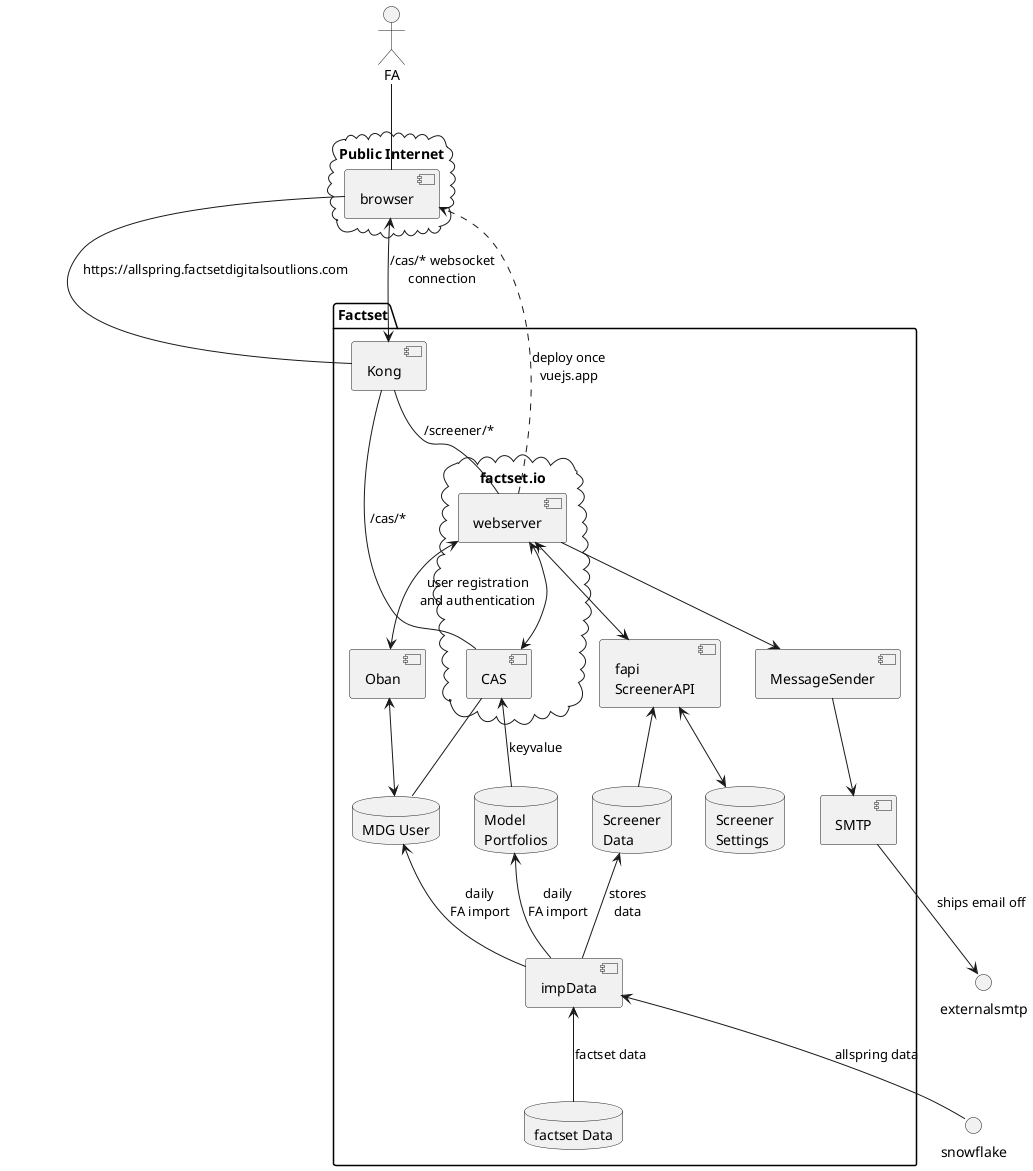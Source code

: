 @startuml "Components Allspring Screener"

actor FA as Advisor 

cloud "Public Internet" {
    [browser]
}

package "Factset" {

    [Kong]

  

    cloud "factset.io" {

        [webserver]
        [CAS]

    }    

    database "Screener\nSettings" as settings
    database "Screener\nData" as data

    database "MDG User" as user
    database "factset Data" as factsetData

    database "Model\nPortfolios" as modpf

    component impData 
    component Oban   
    component MessageSender 
    component SMTP 

    component "fapi\nScreenerAPI" as fapi
    

}

interface "snowflake" as ftp
interface "externalsmtp" as exsmtp

Advisor -- browser
browser -- Kong : https://allspring.factsetdigitalsoutlions.com
Kong -- webserver : /screener/*
Kong -- CAS : /cas/*




webserver ..> browser : deploy once\nvuejs.app
browser <--> Kong : /cas/* websocket\nconnection

fapi <--> settings 
CAS -- user
CAS <-- modpf : keyvalue


webserver <--> fapi
webserver <--> CAS 

webserver <--> Oban : user registration\nand authentication
webserver --> MessageSender 

MessageSender --> SMTP
SMTP --> exsmtp : ships email off



fapi <-- data

impData <-- ftp : allspring data
impData <-- factsetData : factset data

data <-- impData : stores\ndata
user <-- impData : daily\nFA import
modpf <-- impData : daily\nFA import

Oban <--> user  


@enduml
